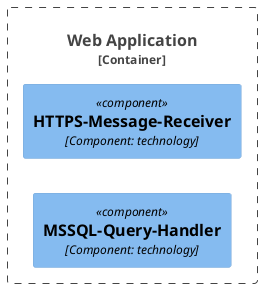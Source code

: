 @startuml Component Diagram Web App
!include <C4/C4_Container>
!include <C4/C4_Component>

left to right direction

Container_Boundary(webapp,"Web Application",""){
    Component(C1, "HTTPS-Message-Receiver", "Component: technology")
    Component(C2, "MSSQL-Query-Handler", "Component: technology")
} 

@enduml